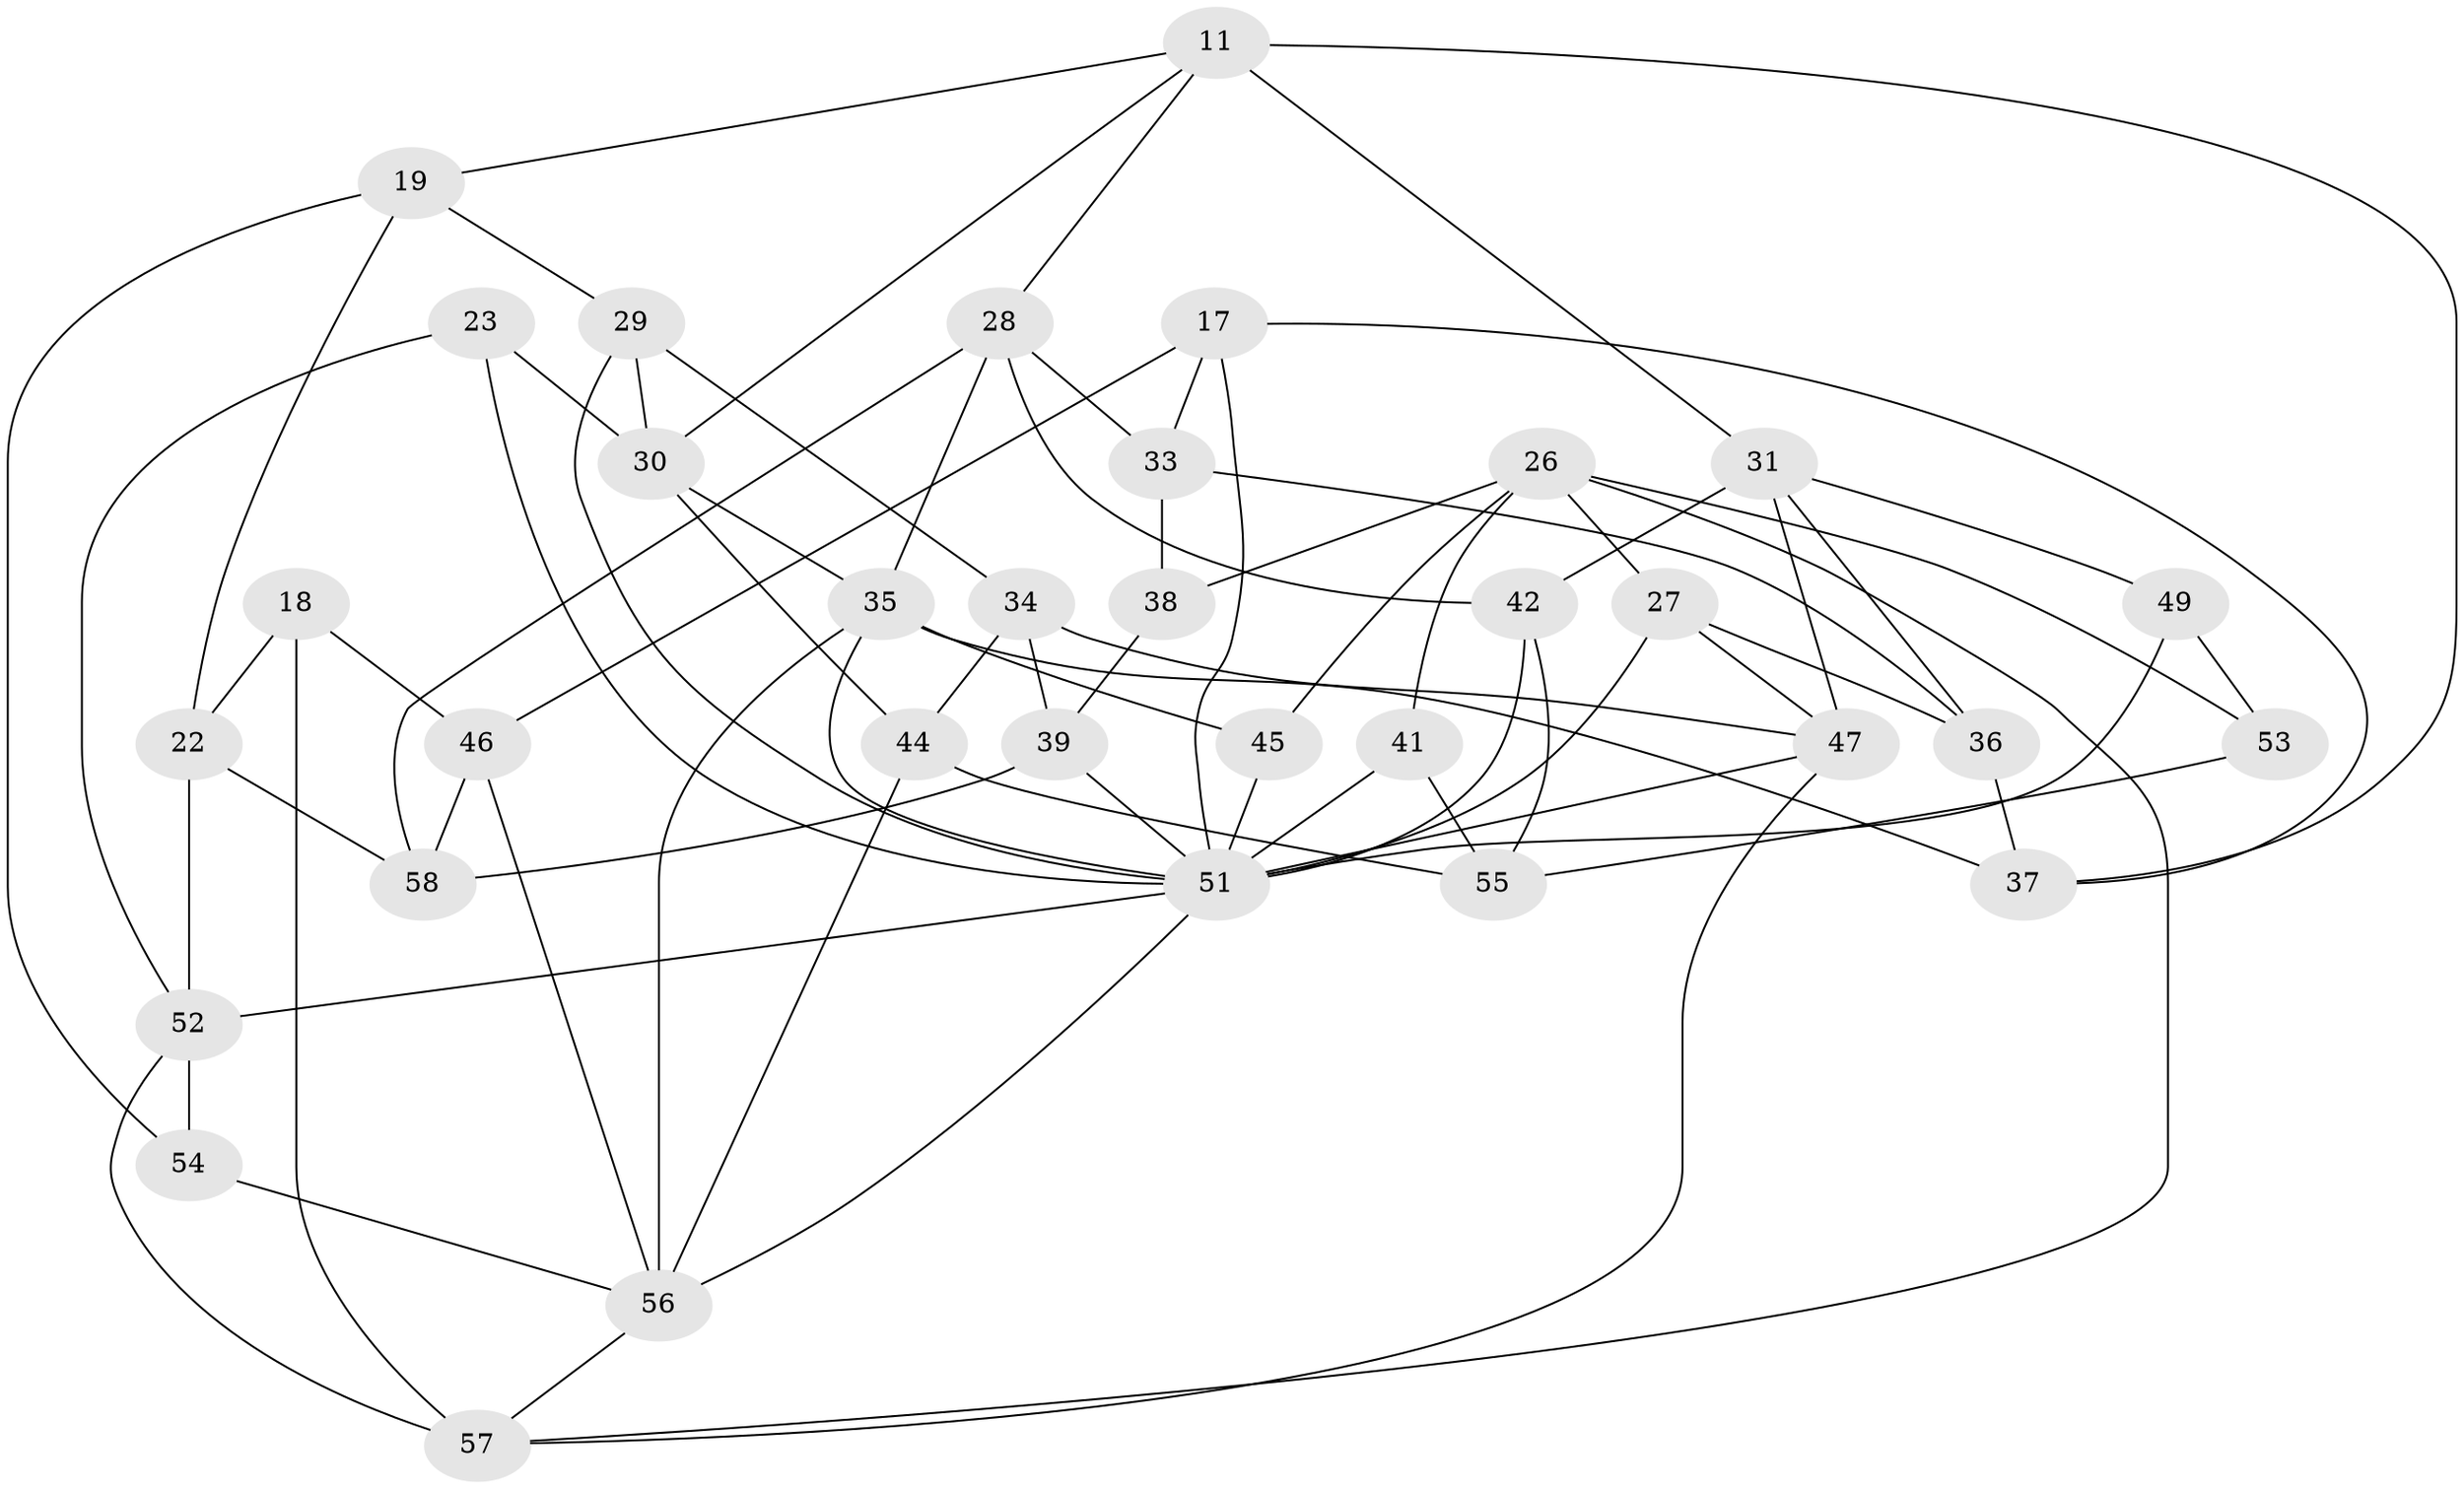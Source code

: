 // original degree distribution, {4: 1.0}
// Generated by graph-tools (version 1.1) at 2025/02/03/04/25 22:02:41]
// undirected, 34 vertices, 75 edges
graph export_dot {
graph [start="1"]
  node [color=gray90,style=filled];
  11 [super="+3"];
  17;
  18;
  19;
  22;
  23;
  26 [super="+21+12"];
  27 [super="+9"];
  28 [super="+20"];
  29;
  30 [super="+14"];
  31 [super="+25"];
  33;
  34;
  35 [super="+32+13"];
  36;
  37;
  38;
  39;
  41;
  42;
  44;
  45;
  46;
  47 [super="+15"];
  49;
  51 [super="+48+24"];
  52 [super="+43"];
  53;
  54;
  55;
  56 [super="+50"];
  57 [super="+1"];
  58;
  11 -- 37;
  11 -- 19;
  11 -- 28;
  11 -- 30;
  11 -- 31 [weight=2];
  17 -- 37;
  17 -- 33;
  17 -- 46;
  17 -- 51;
  18 -- 57 [weight=2];
  18 -- 46;
  18 -- 22;
  19 -- 54;
  19 -- 29;
  19 -- 22;
  22 -- 52;
  22 -- 58;
  23 -- 30 [weight=2];
  23 -- 52;
  23 -- 51;
  26 -- 45 [weight=2];
  26 -- 53 [weight=2];
  26 -- 38 [weight=2];
  26 -- 57;
  26 -- 41;
  26 -- 27 [weight=2];
  27 -- 51 [weight=2];
  27 -- 36;
  27 -- 47;
  28 -- 42;
  28 -- 35 [weight=2];
  28 -- 33;
  28 -- 58;
  29 -- 34;
  29 -- 30;
  29 -- 51;
  30 -- 44;
  30 -- 35;
  31 -- 36;
  31 -- 49;
  31 -- 42;
  31 -- 47;
  33 -- 36;
  33 -- 38;
  34 -- 44;
  34 -- 47;
  34 -- 39;
  35 -- 56 [weight=2];
  35 -- 45;
  35 -- 51 [weight=3];
  35 -- 37;
  36 -- 37;
  38 -- 39;
  39 -- 58;
  39 -- 51;
  41 -- 55;
  41 -- 51 [weight=2];
  42 -- 55;
  42 -- 51;
  44 -- 55;
  44 -- 56;
  45 -- 51;
  46 -- 58;
  46 -- 56;
  47 -- 51 [weight=2];
  47 -- 57;
  49 -- 53;
  49 -- 51 [weight=2];
  51 -- 56 [weight=2];
  51 -- 52;
  52 -- 54 [weight=2];
  52 -- 57;
  53 -- 55;
  54 -- 56;
  56 -- 57;
}
